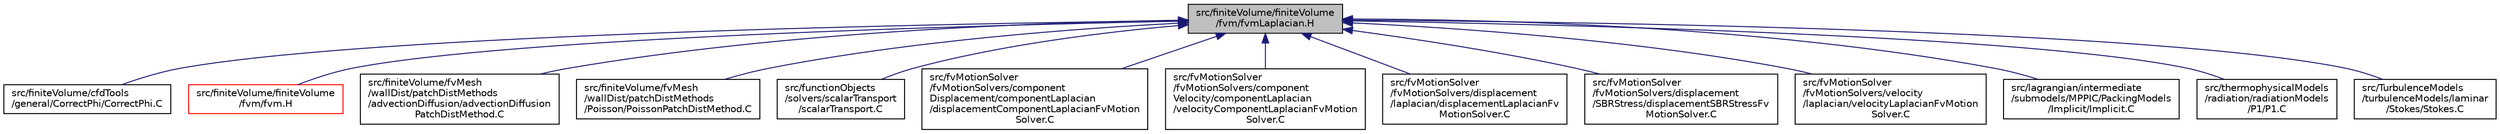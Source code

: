 digraph "src/finiteVolume/finiteVolume/fvm/fvmLaplacian.H"
{
  bgcolor="transparent";
  edge [fontname="Helvetica",fontsize="10",labelfontname="Helvetica",labelfontsize="10"];
  node [fontname="Helvetica",fontsize="10",shape=record];
  Node329 [label="src/finiteVolume/finiteVolume\l/fvm/fvmLaplacian.H",height=0.2,width=0.4,color="black", fillcolor="grey75", style="filled", fontcolor="black"];
  Node329 -> Node330 [dir="back",color="midnightblue",fontsize="10",style="solid",fontname="Helvetica"];
  Node330 [label="src/finiteVolume/cfdTools\l/general/CorrectPhi/CorrectPhi.C",height=0.2,width=0.4,color="black",URL="$a01256.html"];
  Node329 -> Node331 [dir="back",color="midnightblue",fontsize="10",style="solid",fontname="Helvetica"];
  Node331 [label="src/finiteVolume/finiteVolume\l/fvm/fvm.H",height=0.2,width=0.4,color="red",URL="$a03224.html"];
  Node329 -> Node350 [dir="back",color="midnightblue",fontsize="10",style="solid",fontname="Helvetica"];
  Node350 [label="src/finiteVolume/fvMesh\l/wallDist/patchDistMethods\l/advectionDiffusion/advectionDiffusion\lPatchDistMethod.C",height=0.2,width=0.4,color="black",URL="$a03902.html"];
  Node329 -> Node351 [dir="back",color="midnightblue",fontsize="10",style="solid",fontname="Helvetica"];
  Node351 [label="src/finiteVolume/fvMesh\l/wallDist/patchDistMethods\l/Poisson/PoissonPatchDistMethod.C",height=0.2,width=0.4,color="black",URL="$a03929.html"];
  Node329 -> Node352 [dir="back",color="midnightblue",fontsize="10",style="solid",fontname="Helvetica"];
  Node352 [label="src/functionObjects\l/solvers/scalarTransport\l/scalarTransport.C",height=0.2,width=0.4,color="black",URL="$a04931.html"];
  Node329 -> Node353 [dir="back",color="midnightblue",fontsize="10",style="solid",fontname="Helvetica"];
  Node353 [label="src/fvMotionSolver\l/fvMotionSolvers/component\lDisplacement/componentLaplacian\l/displacementComponentLaplacianFvMotion\lSolver.C",height=0.2,width=0.4,color="black",URL="$a05015.html"];
  Node329 -> Node354 [dir="back",color="midnightblue",fontsize="10",style="solid",fontname="Helvetica"];
  Node354 [label="src/fvMotionSolver\l/fvMotionSolvers/component\lVelocity/componentLaplacian\l/velocityComponentLaplacianFvMotion\lSolver.C",height=0.2,width=0.4,color="black",URL="$a05021.html"];
  Node329 -> Node355 [dir="back",color="midnightblue",fontsize="10",style="solid",fontname="Helvetica"];
  Node355 [label="src/fvMotionSolver\l/fvMotionSolvers/displacement\l/laplacian/displacementLaplacianFv\lMotionSolver.C",height=0.2,width=0.4,color="black",URL="$a05033.html"];
  Node329 -> Node356 [dir="back",color="midnightblue",fontsize="10",style="solid",fontname="Helvetica"];
  Node356 [label="src/fvMotionSolver\l/fvMotionSolvers/displacement\l/SBRStress/displacementSBRStressFv\lMotionSolver.C",height=0.2,width=0.4,color="black",URL="$a05054.html"];
  Node329 -> Node357 [dir="back",color="midnightblue",fontsize="10",style="solid",fontname="Helvetica"];
  Node357 [label="src/fvMotionSolver\l/fvMotionSolvers/velocity\l/laplacian/velocityLaplacianFvMotion\lSolver.C",height=0.2,width=0.4,color="black",URL="$a05069.html"];
  Node329 -> Node358 [dir="back",color="midnightblue",fontsize="10",style="solid",fontname="Helvetica"];
  Node358 [label="src/lagrangian/intermediate\l/submodels/MPPIC/PackingModels\l/Implicit/Implicit.C",height=0.2,width=0.4,color="black",URL="$a06788.html"];
  Node329 -> Node359 [dir="back",color="midnightblue",fontsize="10",style="solid",fontname="Helvetica"];
  Node359 [label="src/thermophysicalModels\l/radiation/radiationModels\l/P1/P1.C",height=0.2,width=0.4,color="black",URL="$a16430.html"];
  Node329 -> Node360 [dir="back",color="midnightblue",fontsize="10",style="solid",fontname="Helvetica"];
  Node360 [label="src/TurbulenceModels\l/turbulenceModels/laminar\l/Stokes/Stokes.C",height=0.2,width=0.4,color="black",URL="$a17933.html"];
}

